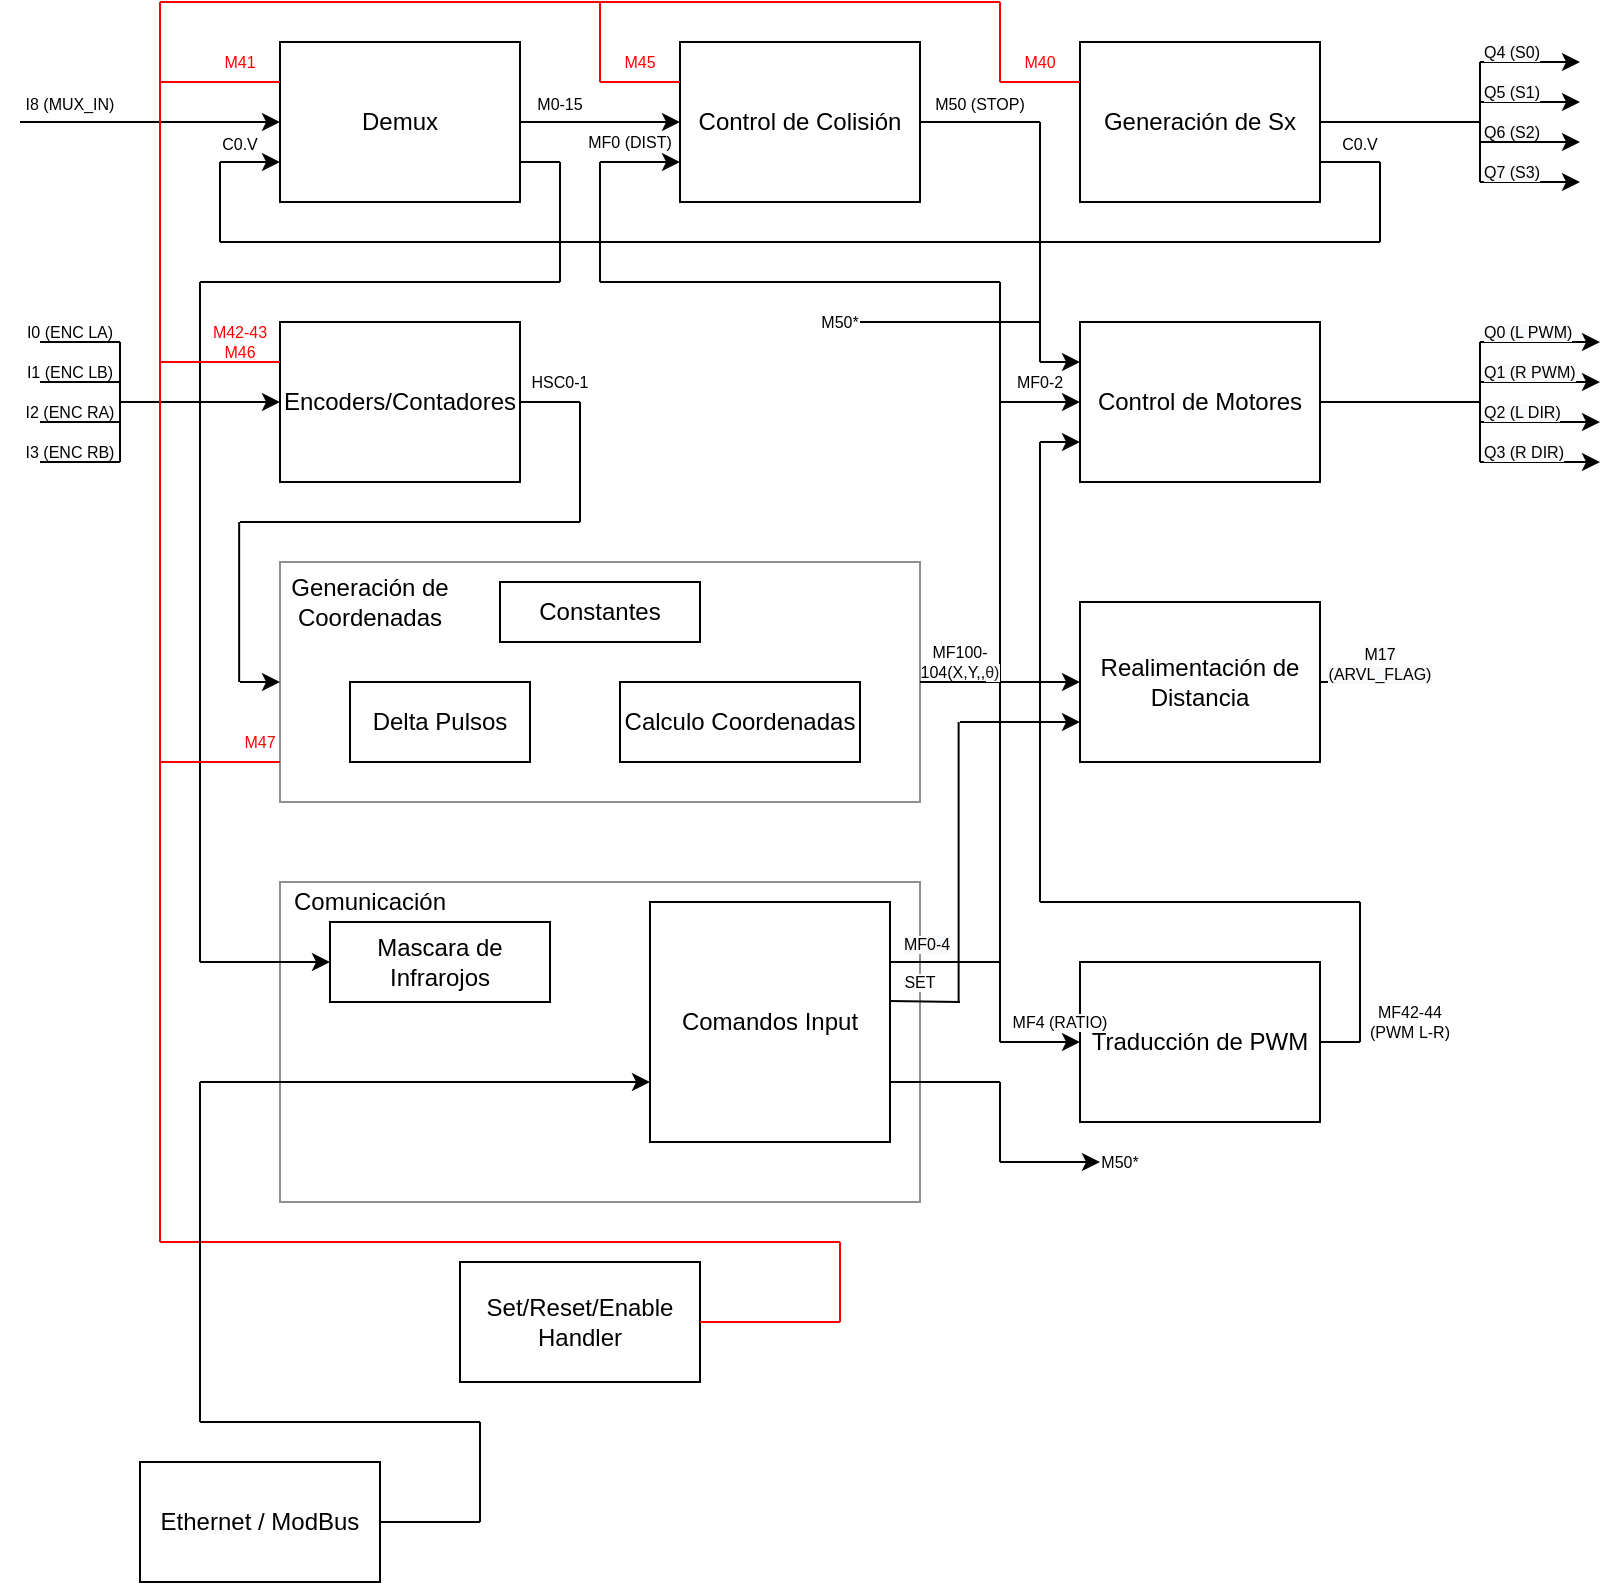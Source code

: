 <mxfile version="13.10.0" type="google"><diagram id="l9cUUVEz95ncVf5S6ZXW" name="Page-1"><mxGraphModel dx="1221" dy="645" grid="1" gridSize="10" guides="1" tooltips="1" connect="1" arrows="1" fold="1" page="1" pageScale="1" pageWidth="827" pageHeight="1169" math="0" shadow="0"><root><mxCell id="0"/><mxCell id="1" parent="0"/><mxCell id="1VWnbapHwte2zsmQdfqX-1" value="Demux" style="rounded=0;whiteSpace=wrap;html=1;" vertex="1" parent="1"><mxGeometry x="160" y="140" width="120" height="80" as="geometry"/></mxCell><mxCell id="1VWnbapHwte2zsmQdfqX-2" value="Control de Colisión" style="rounded=0;whiteSpace=wrap;html=1;" vertex="1" parent="1"><mxGeometry x="360" y="140" width="120" height="80" as="geometry"/></mxCell><mxCell id="1VWnbapHwte2zsmQdfqX-3" value="Generación de Sx" style="rounded=0;whiteSpace=wrap;html=1;" vertex="1" parent="1"><mxGeometry x="560" y="140" width="120" height="80" as="geometry"/></mxCell><mxCell id="1VWnbapHwte2zsmQdfqX-4" value="Encoders/Contadores" style="rounded=0;whiteSpace=wrap;html=1;" vertex="1" parent="1"><mxGeometry x="160" y="280" width="120" height="80" as="geometry"/></mxCell><mxCell id="1VWnbapHwte2zsmQdfqX-5" value="" style="rounded=0;whiteSpace=wrap;html=1;strokeColor=#8F8F8F;" vertex="1" parent="1"><mxGeometry x="160" y="400" width="320" height="120" as="geometry"/></mxCell><mxCell id="1VWnbapHwte2zsmQdfqX-6" value="Realimentación&amp;nbsp;de&lt;br&gt;Distancia" style="rounded=0;whiteSpace=wrap;html=1;" vertex="1" parent="1"><mxGeometry x="560" y="420" width="120" height="80" as="geometry"/></mxCell><mxCell id="1VWnbapHwte2zsmQdfqX-7" value="Control de Motores" style="rounded=0;whiteSpace=wrap;html=1;" vertex="1" parent="1"><mxGeometry x="560" y="280" width="120" height="80" as="geometry"/></mxCell><mxCell id="1VWnbapHwte2zsmQdfqX-8" value="Traducción de PWM" style="rounded=0;whiteSpace=wrap;html=1;" vertex="1" parent="1"><mxGeometry x="560" y="600" width="120" height="80" as="geometry"/></mxCell><mxCell id="1VWnbapHwte2zsmQdfqX-9" value="" style="rounded=0;whiteSpace=wrap;html=1;strokeColor=#8F8F8F;" vertex="1" parent="1"><mxGeometry x="160" y="560" width="320" height="160" as="geometry"/></mxCell><mxCell id="1VWnbapHwte2zsmQdfqX-10" value="" style="endArrow=classic;html=1;entryX=0;entryY=0.5;entryDx=0;entryDy=0;exitX=1;exitY=0.5;exitDx=0;exitDy=0;" edge="1" parent="1" source="1VWnbapHwte2zsmQdfqX-1" target="1VWnbapHwte2zsmQdfqX-2"><mxGeometry width="50" height="50" relative="1" as="geometry"><mxPoint x="380" y="310" as="sourcePoint"/><mxPoint x="430" y="260" as="targetPoint"/></mxGeometry></mxCell><mxCell id="1VWnbapHwte2zsmQdfqX-11" value="&lt;font style=&quot;font-size: 8px&quot;&gt;M0-15&lt;/font&gt;" style="text;html=1;strokeColor=none;fillColor=none;align=center;verticalAlign=middle;whiteSpace=wrap;rounded=0;" vertex="1" parent="1"><mxGeometry x="280" y="160" width="40" height="20" as="geometry"/></mxCell><mxCell id="1VWnbapHwte2zsmQdfqX-14" value="" style="endArrow=none;html=1;" edge="1" parent="1"><mxGeometry width="50" height="50" relative="1" as="geometry"><mxPoint x="710" y="240" as="sourcePoint"/><mxPoint x="130" y="240" as="targetPoint"/></mxGeometry></mxCell><mxCell id="1VWnbapHwte2zsmQdfqX-15" value="" style="endArrow=none;html=1;" edge="1" parent="1"><mxGeometry width="50" height="50" relative="1" as="geometry"><mxPoint x="710" y="200" as="sourcePoint"/><mxPoint x="710" y="240" as="targetPoint"/></mxGeometry></mxCell><mxCell id="1VWnbapHwte2zsmQdfqX-16" value="" style="endArrow=none;html=1;exitX=1;exitY=0.75;exitDx=0;exitDy=0;" edge="1" parent="1" source="1VWnbapHwte2zsmQdfqX-3"><mxGeometry width="50" height="50" relative="1" as="geometry"><mxPoint x="678" y="220" as="sourcePoint"/><mxPoint x="710" y="200" as="targetPoint"/></mxGeometry></mxCell><mxCell id="1VWnbapHwte2zsmQdfqX-17" value="" style="endArrow=none;html=1;" edge="1" parent="1"><mxGeometry width="50" height="50" relative="1" as="geometry"><mxPoint x="130" y="200" as="sourcePoint"/><mxPoint x="130" y="240" as="targetPoint"/></mxGeometry></mxCell><mxCell id="1VWnbapHwte2zsmQdfqX-18" value="" style="endArrow=classic;html=1;entryX=0;entryY=0.75;entryDx=0;entryDy=0;" edge="1" parent="1" target="1VWnbapHwte2zsmQdfqX-1"><mxGeometry width="50" height="50" relative="1" as="geometry"><mxPoint x="130" y="200" as="sourcePoint"/><mxPoint x="400" y="240" as="targetPoint"/></mxGeometry></mxCell><mxCell id="1VWnbapHwte2zsmQdfqX-20" value="&lt;font style=&quot;font-size: 8px&quot;&gt;C0.V&lt;/font&gt;" style="text;html=1;strokeColor=none;fillColor=none;align=center;verticalAlign=middle;whiteSpace=wrap;rounded=0;" vertex="1" parent="1"><mxGeometry x="680" y="180" width="40" height="20" as="geometry"/></mxCell><mxCell id="1VWnbapHwte2zsmQdfqX-21" value="&lt;font style=&quot;font-size: 8px&quot;&gt;C0.V&lt;/font&gt;" style="text;html=1;strokeColor=none;fillColor=none;align=center;verticalAlign=middle;whiteSpace=wrap;rounded=0;" vertex="1" parent="1"><mxGeometry x="120" y="180" width="40" height="20" as="geometry"/></mxCell><mxCell id="1VWnbapHwte2zsmQdfqX-22" value="" style="endArrow=classic;html=1;entryX=1;entryY=0;entryDx=0;entryDy=0;" edge="1" parent="1" target="1VWnbapHwte2zsmQdfqX-21"><mxGeometry width="50" height="50" relative="1" as="geometry"><mxPoint x="30" y="180" as="sourcePoint"/><mxPoint x="290" y="240" as="targetPoint"/></mxGeometry></mxCell><mxCell id="1VWnbapHwte2zsmQdfqX-23" value="&lt;font style=&quot;font-size: 8px&quot;&gt;I8 (MUX_IN)&lt;/font&gt;" style="text;html=1;strokeColor=none;fillColor=none;align=center;verticalAlign=middle;whiteSpace=wrap;rounded=0;" vertex="1" parent="1"><mxGeometry x="20" y="160" width="70" height="20" as="geometry"/></mxCell><mxCell id="1VWnbapHwte2zsmQdfqX-24" value="" style="endArrow=classic;html=1;entryX=0;entryY=0.25;entryDx=0;entryDy=0;" edge="1" parent="1" target="1VWnbapHwte2zsmQdfqX-7"><mxGeometry width="50" height="50" relative="1" as="geometry"><mxPoint x="540" y="300" as="sourcePoint"/><mxPoint x="440" y="240" as="targetPoint"/></mxGeometry></mxCell><mxCell id="1VWnbapHwte2zsmQdfqX-25" value="" style="endArrow=none;html=1;" edge="1" parent="1"><mxGeometry width="50" height="50" relative="1" as="geometry"><mxPoint x="540" y="180" as="sourcePoint"/><mxPoint x="540" y="300" as="targetPoint"/></mxGeometry></mxCell><mxCell id="1VWnbapHwte2zsmQdfqX-26" value="" style="endArrow=none;html=1;exitX=1;exitY=0.5;exitDx=0;exitDy=0;" edge="1" parent="1" source="1VWnbapHwte2zsmQdfqX-2"><mxGeometry width="50" height="50" relative="1" as="geometry"><mxPoint x="390" y="290" as="sourcePoint"/><mxPoint x="540" y="180" as="targetPoint"/></mxGeometry></mxCell><mxCell id="1VWnbapHwte2zsmQdfqX-27" value="&lt;font style=&quot;font-size: 8px&quot;&gt;M50 (STOP)&lt;/font&gt;" style="text;html=1;strokeColor=none;fillColor=none;align=center;verticalAlign=middle;whiteSpace=wrap;rounded=0;" vertex="1" parent="1"><mxGeometry x="475" y="160" width="70" height="20" as="geometry"/></mxCell><mxCell id="1VWnbapHwte2zsmQdfqX-28" value="" style="endArrow=none;html=1;exitX=0;exitY=0;exitDx=0;exitDy=0;" edge="1" parent="1" source="1VWnbapHwte2zsmQdfqX-20"><mxGeometry width="50" height="50" relative="1" as="geometry"><mxPoint x="680" y="210" as="sourcePoint"/><mxPoint x="760" y="180" as="targetPoint"/></mxGeometry></mxCell><mxCell id="1VWnbapHwte2zsmQdfqX-29" value="" style="endArrow=classic;html=1;" edge="1" parent="1"><mxGeometry width="50" height="50" relative="1" as="geometry"><mxPoint x="760" y="210" as="sourcePoint"/><mxPoint x="810" y="210" as="targetPoint"/></mxGeometry></mxCell><mxCell id="1VWnbapHwte2zsmQdfqX-30" value="" style="endArrow=none;html=1;" edge="1" parent="1"><mxGeometry width="50" height="50" relative="1" as="geometry"><mxPoint x="760" y="210" as="sourcePoint"/><mxPoint x="760" y="150" as="targetPoint"/></mxGeometry></mxCell><mxCell id="1VWnbapHwte2zsmQdfqX-31" value="" style="endArrow=classic;html=1;" edge="1" parent="1" source="1VWnbapHwte2zsmQdfqX-36"><mxGeometry width="50" height="50" relative="1" as="geometry"><mxPoint x="760" y="190" as="sourcePoint"/><mxPoint x="810" y="190" as="targetPoint"/></mxGeometry></mxCell><mxCell id="1VWnbapHwte2zsmQdfqX-32" value="" style="endArrow=classic;html=1;" edge="1" parent="1"><mxGeometry width="50" height="50" relative="1" as="geometry"><mxPoint x="760" y="170" as="sourcePoint"/><mxPoint x="810" y="170" as="targetPoint"/></mxGeometry></mxCell><mxCell id="1VWnbapHwte2zsmQdfqX-33" value="" style="endArrow=classic;html=1;" edge="1" parent="1"><mxGeometry width="50" height="50" relative="1" as="geometry"><mxPoint x="760" y="150" as="sourcePoint"/><mxPoint x="810" y="150" as="targetPoint"/></mxGeometry></mxCell><mxCell id="1VWnbapHwte2zsmQdfqX-35" value="&lt;span style=&quot;color: rgb(0 , 0 , 0) ; font-family: &amp;#34;helvetica&amp;#34; ; font-size: 8px ; font-style: normal ; font-weight: 400 ; letter-spacing: normal ; text-align: center ; text-indent: 0px ; text-transform: none ; word-spacing: 0px ; background-color: rgb(248 , 249 , 250) ; display: inline ; float: none&quot;&gt;Q5 (S1)&lt;/span&gt;" style="text;whiteSpace=wrap;html=1;" vertex="1" parent="1"><mxGeometry x="760" y="150" width="50" height="30" as="geometry"/></mxCell><mxCell id="1VWnbapHwte2zsmQdfqX-36" value="&lt;span style=&quot;color: rgb(0 , 0 , 0) ; font-family: &amp;#34;helvetica&amp;#34; ; font-size: 8px ; font-style: normal ; font-weight: 400 ; letter-spacing: normal ; text-align: center ; text-indent: 0px ; text-transform: none ; word-spacing: 0px ; background-color: rgb(248 , 249 , 250) ; display: inline ; float: none&quot;&gt;Q6 (S2)&lt;/span&gt;" style="text;whiteSpace=wrap;html=1;" vertex="1" parent="1"><mxGeometry x="760" y="170" width="50" height="30" as="geometry"/></mxCell><mxCell id="1VWnbapHwte2zsmQdfqX-37" value="" style="endArrow=classic;html=1;" edge="1" parent="1" target="1VWnbapHwte2zsmQdfqX-36"><mxGeometry width="50" height="50" relative="1" as="geometry"><mxPoint x="760" y="190" as="sourcePoint"/><mxPoint x="810" y="190" as="targetPoint"/></mxGeometry></mxCell><mxCell id="1VWnbapHwte2zsmQdfqX-38" value="&lt;span style=&quot;color: rgb(0 , 0 , 0) ; font-family: &amp;#34;helvetica&amp;#34; ; font-size: 8px ; font-style: normal ; font-weight: 400 ; letter-spacing: normal ; text-align: center ; text-indent: 0px ; text-transform: none ; word-spacing: 0px ; background-color: rgb(248 , 249 , 250) ; display: inline ; float: none&quot;&gt;Q7 (S3)&lt;/span&gt;" style="text;whiteSpace=wrap;html=1;" vertex="1" parent="1"><mxGeometry x="760" y="190" width="50" height="30" as="geometry"/></mxCell><mxCell id="1VWnbapHwte2zsmQdfqX-39" value="&lt;span style=&quot;color: rgb(0 , 0 , 0) ; font-family: &amp;#34;helvetica&amp;#34; ; font-size: 8px ; font-style: normal ; font-weight: 400 ; letter-spacing: normal ; text-align: center ; text-indent: 0px ; text-transform: none ; word-spacing: 0px ; background-color: rgb(248 , 249 , 250) ; display: inline ; float: none&quot;&gt;Q4 (S0)&lt;/span&gt;" style="text;whiteSpace=wrap;html=1;" vertex="1" parent="1"><mxGeometry x="760" y="130" width="50" height="30" as="geometry"/></mxCell><mxCell id="1VWnbapHwte2zsmQdfqX-41" value="" style="endArrow=classic;html=1;entryX=1;entryY=0;entryDx=0;entryDy=0;exitX=0;exitY=0;exitDx=0;exitDy=0;" edge="1" parent="1" source="1VWnbapHwte2zsmQdfqX-38" target="1VWnbapHwte2zsmQdfqX-38"><mxGeometry width="50" height="50" relative="1" as="geometry"><mxPoint x="680" y="210" as="sourcePoint"/><mxPoint x="730" y="160" as="targetPoint"/></mxGeometry></mxCell><mxCell id="1VWnbapHwte2zsmQdfqX-42" value="" style="endArrow=classic;html=1;" edge="1" parent="1"><mxGeometry width="50" height="50" relative="1" as="geometry"><mxPoint x="760" y="350" as="sourcePoint"/><mxPoint x="820" y="350" as="targetPoint"/></mxGeometry></mxCell><mxCell id="1VWnbapHwte2zsmQdfqX-43" value="" style="endArrow=none;html=1;" edge="1" parent="1"><mxGeometry width="50" height="50" relative="1" as="geometry"><mxPoint x="760" y="350" as="sourcePoint"/><mxPoint x="760" y="290" as="targetPoint"/></mxGeometry></mxCell><mxCell id="1VWnbapHwte2zsmQdfqX-45" value="" style="endArrow=classic;html=1;" edge="1" parent="1"><mxGeometry width="50" height="50" relative="1" as="geometry"><mxPoint x="760" y="310" as="sourcePoint"/><mxPoint x="820" y="310" as="targetPoint"/></mxGeometry></mxCell><mxCell id="1VWnbapHwte2zsmQdfqX-46" value="" style="endArrow=classic;html=1;" edge="1" parent="1"><mxGeometry width="50" height="50" relative="1" as="geometry"><mxPoint x="760" y="290" as="sourcePoint"/><mxPoint x="820" y="290" as="targetPoint"/></mxGeometry></mxCell><mxCell id="1VWnbapHwte2zsmQdfqX-47" value="&lt;span style=&quot;color: rgb(0 , 0 , 0) ; font-family: &amp;#34;helvetica&amp;#34; ; font-size: 8px ; font-style: normal ; font-weight: 400 ; letter-spacing: normal ; text-align: center ; text-indent: 0px ; text-transform: none ; word-spacing: 0px ; background-color: rgb(248 , 249 , 250) ; display: inline ; float: none&quot;&gt;Q1 (R PWM)&lt;/span&gt;" style="text;whiteSpace=wrap;html=1;" vertex="1" parent="1"><mxGeometry x="760" y="290" width="50" height="30" as="geometry"/></mxCell><mxCell id="1VWnbapHwte2zsmQdfqX-51" value="&lt;span style=&quot;color: rgb(0 , 0 , 0) ; font-family: &amp;#34;helvetica&amp;#34; ; font-size: 8px ; font-style: normal ; font-weight: 400 ; letter-spacing: normal ; text-align: center ; text-indent: 0px ; text-transform: none ; word-spacing: 0px ; background-color: rgb(248 , 249 , 250) ; display: inline ; float: none&quot;&gt;Q0 (L PWM)&lt;/span&gt;" style="text;whiteSpace=wrap;html=1;" vertex="1" parent="1"><mxGeometry x="760" y="270" width="50" height="30" as="geometry"/></mxCell><mxCell id="1VWnbapHwte2zsmQdfqX-53" value="" style="endArrow=none;html=1;exitX=1;exitY=0.5;exitDx=0;exitDy=0;" edge="1" parent="1" source="1VWnbapHwte2zsmQdfqX-7"><mxGeometry width="50" height="50" relative="1" as="geometry"><mxPoint x="680" y="350" as="sourcePoint"/><mxPoint x="760" y="320" as="targetPoint"/></mxGeometry></mxCell><mxCell id="1VWnbapHwte2zsmQdfqX-55" value="" style="endArrow=classic;html=1;" edge="1" parent="1"><mxGeometry width="50" height="50" relative="1" as="geometry"><mxPoint x="760" y="330" as="sourcePoint"/><mxPoint x="820" y="330" as="targetPoint"/></mxGeometry></mxCell><mxCell id="1VWnbapHwte2zsmQdfqX-57" value="&lt;span style=&quot;color: rgb(0 , 0 , 0) ; font-family: &amp;#34;helvetica&amp;#34; ; font-size: 8px ; font-style: normal ; font-weight: 400 ; letter-spacing: normal ; text-align: center ; text-indent: 0px ; text-transform: none ; word-spacing: 0px ; background-color: rgb(248 , 249 , 250) ; display: inline ; float: none&quot;&gt;Q2 (L DIR)&lt;/span&gt;" style="text;whiteSpace=wrap;html=1;" vertex="1" parent="1"><mxGeometry x="760" y="310" width="50" height="30" as="geometry"/></mxCell><mxCell id="1VWnbapHwte2zsmQdfqX-58" value="&lt;span style=&quot;color: rgb(0 , 0 , 0) ; font-family: &amp;#34;helvetica&amp;#34; ; font-size: 8px ; font-style: normal ; font-weight: 400 ; letter-spacing: normal ; text-align: center ; text-indent: 0px ; text-transform: none ; word-spacing: 0px ; background-color: rgb(248 , 249 , 250) ; display: inline ; float: none&quot;&gt;Q3 (R DIR)&lt;/span&gt;" style="text;whiteSpace=wrap;html=1;" vertex="1" parent="1"><mxGeometry x="760" y="330" width="50" height="30" as="geometry"/></mxCell><mxCell id="1VWnbapHwte2zsmQdfqX-59" value="Generación de&lt;br&gt;Coordenadas" style="text;html=1;strokeColor=none;fillColor=none;align=center;verticalAlign=middle;whiteSpace=wrap;rounded=0;" vertex="1" parent="1"><mxGeometry x="160" y="410" width="90" height="20" as="geometry"/></mxCell><mxCell id="1VWnbapHwte2zsmQdfqX-60" value="" style="endArrow=classic;html=1;entryX=0;entryY=0.5;entryDx=0;entryDy=0;" edge="1" parent="1" target="1VWnbapHwte2zsmQdfqX-4"><mxGeometry width="50" height="50" relative="1" as="geometry"><mxPoint x="80" y="320" as="sourcePoint"/><mxPoint x="280" y="350" as="targetPoint"/></mxGeometry></mxCell><mxCell id="1VWnbapHwte2zsmQdfqX-61" value="" style="endArrow=none;html=1;" edge="1" parent="1"><mxGeometry width="50" height="50" relative="1" as="geometry"><mxPoint x="80" y="290" as="sourcePoint"/><mxPoint x="40" y="290" as="targetPoint"/></mxGeometry></mxCell><mxCell id="1VWnbapHwte2zsmQdfqX-62" value="" style="endArrow=none;html=1;" edge="1" parent="1"><mxGeometry width="50" height="50" relative="1" as="geometry"><mxPoint x="80" y="310" as="sourcePoint"/><mxPoint x="40" y="310" as="targetPoint"/></mxGeometry></mxCell><mxCell id="1VWnbapHwte2zsmQdfqX-63" value="" style="endArrow=none;html=1;" edge="1" parent="1"><mxGeometry width="50" height="50" relative="1" as="geometry"><mxPoint x="40" y="330" as="sourcePoint"/><mxPoint x="80" y="330" as="targetPoint"/></mxGeometry></mxCell><mxCell id="1VWnbapHwte2zsmQdfqX-64" value="" style="endArrow=none;html=1;" edge="1" parent="1"><mxGeometry width="50" height="50" relative="1" as="geometry"><mxPoint x="40" y="350" as="sourcePoint"/><mxPoint x="80" y="350" as="targetPoint"/></mxGeometry></mxCell><mxCell id="1VWnbapHwte2zsmQdfqX-65" value="" style="endArrow=none;html=1;" edge="1" parent="1"><mxGeometry width="50" height="50" relative="1" as="geometry"><mxPoint x="80" y="350" as="sourcePoint"/><mxPoint x="80" y="290" as="targetPoint"/></mxGeometry></mxCell><mxCell id="1VWnbapHwte2zsmQdfqX-66" value="I0 (ENC LA)" style="text;html=1;strokeColor=none;fillColor=none;align=center;verticalAlign=middle;whiteSpace=wrap;rounded=0;fontSize=8;" vertex="1" parent="1"><mxGeometry x="20" y="275" width="70" height="20" as="geometry"/></mxCell><mxCell id="1VWnbapHwte2zsmQdfqX-67" value="I1 (ENC LB)" style="text;html=1;strokeColor=none;fillColor=none;align=center;verticalAlign=middle;whiteSpace=wrap;rounded=0;fontSize=8;" vertex="1" parent="1"><mxGeometry x="20" y="295" width="70" height="20" as="geometry"/></mxCell><mxCell id="1VWnbapHwte2zsmQdfqX-68" value="I2 (ENC RA)" style="text;html=1;strokeColor=none;fillColor=none;align=center;verticalAlign=middle;whiteSpace=wrap;rounded=0;fontSize=8;" vertex="1" parent="1"><mxGeometry x="20" y="315" width="70" height="20" as="geometry"/></mxCell><mxCell id="1VWnbapHwte2zsmQdfqX-69" value="I3 (ENC RB)" style="text;html=1;strokeColor=none;fillColor=none;align=center;verticalAlign=middle;whiteSpace=wrap;rounded=0;fontSize=8;" vertex="1" parent="1"><mxGeometry x="20" y="335" width="70" height="20" as="geometry"/></mxCell><mxCell id="1VWnbapHwte2zsmQdfqX-70" value="&lt;font style=&quot;font-size: 12px&quot;&gt;Comunicación&lt;/font&gt;" style="text;html=1;strokeColor=none;fillColor=none;align=center;verticalAlign=middle;whiteSpace=wrap;rounded=0;fontSize=8;" vertex="1" parent="1"><mxGeometry x="185" y="560" width="40" height="20" as="geometry"/></mxCell><mxCell id="1VWnbapHwte2zsmQdfqX-71" value="" style="endArrow=classic;html=1;fontSize=8;entryX=0;entryY=0.5;entryDx=0;entryDy=0;" edge="1" parent="1" target="1VWnbapHwte2zsmQdfqX-5"><mxGeometry width="50" height="50" relative="1" as="geometry"><mxPoint x="140" y="460" as="sourcePoint"/><mxPoint x="400" y="410" as="targetPoint"/></mxGeometry></mxCell><mxCell id="1VWnbapHwte2zsmQdfqX-72" value="" style="endArrow=none;html=1;fontSize=8;" edge="1" parent="1"><mxGeometry width="50" height="50" relative="1" as="geometry"><mxPoint x="139.58" y="460" as="sourcePoint"/><mxPoint x="139.58" y="380" as="targetPoint"/></mxGeometry></mxCell><mxCell id="1VWnbapHwte2zsmQdfqX-73" value="" style="endArrow=none;html=1;fontSize=8;" edge="1" parent="1"><mxGeometry width="50" height="50" relative="1" as="geometry"><mxPoint x="310" y="380" as="sourcePoint"/><mxPoint x="140" y="380" as="targetPoint"/></mxGeometry></mxCell><mxCell id="1VWnbapHwte2zsmQdfqX-74" value="" style="endArrow=none;html=1;fontSize=8;" edge="1" parent="1"><mxGeometry width="50" height="50" relative="1" as="geometry"><mxPoint x="310" y="380" as="sourcePoint"/><mxPoint x="310" y="320" as="targetPoint"/></mxGeometry></mxCell><mxCell id="1VWnbapHwte2zsmQdfqX-75" value="" style="endArrow=none;html=1;fontSize=8;entryX=1;entryY=0.5;entryDx=0;entryDy=0;" edge="1" parent="1" target="1VWnbapHwte2zsmQdfqX-4"><mxGeometry width="50" height="50" relative="1" as="geometry"><mxPoint x="310" y="320" as="sourcePoint"/><mxPoint x="400" y="410" as="targetPoint"/></mxGeometry></mxCell><mxCell id="1VWnbapHwte2zsmQdfqX-76" value="HSC0-1" style="text;html=1;strokeColor=none;fillColor=none;align=center;verticalAlign=middle;whiteSpace=wrap;rounded=0;fontSize=8;" vertex="1" parent="1"><mxGeometry x="280" y="300" width="40" height="20" as="geometry"/></mxCell><mxCell id="1VWnbapHwte2zsmQdfqX-79" value="" style="endArrow=classic;html=1;fontSize=8;entryX=0;entryY=0.5;entryDx=0;entryDy=0;exitX=1;exitY=0.5;exitDx=0;exitDy=0;" edge="1" parent="1" source="1VWnbapHwte2zsmQdfqX-5" target="1VWnbapHwte2zsmQdfqX-6"><mxGeometry width="50" height="50" relative="1" as="geometry"><mxPoint x="450" y="470" as="sourcePoint"/><mxPoint x="500" y="420" as="targetPoint"/></mxGeometry></mxCell><mxCell id="1VWnbapHwte2zsmQdfqX-81" value="" style="endArrow=none;html=1;fontSize=8;exitX=1;exitY=0.25;exitDx=0;exitDy=0;" edge="1" parent="1" source="1VWnbapHwte2zsmQdfqX-113"><mxGeometry width="50" height="50" relative="1" as="geometry"><mxPoint x="500" y="600" as="sourcePoint"/><mxPoint x="520" y="600" as="targetPoint"/></mxGeometry></mxCell><mxCell id="1VWnbapHwte2zsmQdfqX-82" value="" style="endArrow=none;html=1;fontSize=8;" edge="1" parent="1"><mxGeometry width="50" height="50" relative="1" as="geometry"><mxPoint x="520" y="600" as="sourcePoint"/><mxPoint x="520" y="320" as="targetPoint"/></mxGeometry></mxCell><mxCell id="1VWnbapHwte2zsmQdfqX-83" value="" style="endArrow=classic;html=1;fontSize=8;entryX=0;entryY=0.5;entryDx=0;entryDy=0;" edge="1" parent="1" target="1VWnbapHwte2zsmQdfqX-7"><mxGeometry width="50" height="50" relative="1" as="geometry"><mxPoint x="520" y="320" as="sourcePoint"/><mxPoint x="500" y="500" as="targetPoint"/></mxGeometry></mxCell><mxCell id="1VWnbapHwte2zsmQdfqX-84" value="" style="endArrow=none;html=1;fontSize=8;" edge="1" parent="1"><mxGeometry width="50" height="50" relative="1" as="geometry"><mxPoint x="520" y="260" as="sourcePoint"/><mxPoint x="520" y="320" as="targetPoint"/></mxGeometry></mxCell><mxCell id="1VWnbapHwte2zsmQdfqX-85" value="" style="endArrow=none;html=1;fontSize=8;" edge="1" parent="1"><mxGeometry width="50" height="50" relative="1" as="geometry"><mxPoint x="320" y="260" as="sourcePoint"/><mxPoint x="520" y="260" as="targetPoint"/></mxGeometry></mxCell><mxCell id="1VWnbapHwte2zsmQdfqX-86" value="" style="endArrow=none;html=1;fontSize=8;" edge="1" parent="1"><mxGeometry width="50" height="50" relative="1" as="geometry"><mxPoint x="320" y="260" as="sourcePoint"/><mxPoint x="320" y="200" as="targetPoint"/></mxGeometry></mxCell><mxCell id="1VWnbapHwte2zsmQdfqX-87" value="" style="endArrow=classic;html=1;fontSize=8;entryX=0;entryY=0.75;entryDx=0;entryDy=0;" edge="1" parent="1" target="1VWnbapHwte2zsmQdfqX-2"><mxGeometry width="50" height="50" relative="1" as="geometry"><mxPoint x="320" y="200" as="sourcePoint"/><mxPoint x="500" y="250" as="targetPoint"/></mxGeometry></mxCell><mxCell id="1VWnbapHwte2zsmQdfqX-88" value="MF0 (DIST)" style="text;html=1;strokeColor=none;fillColor=none;align=center;verticalAlign=middle;whiteSpace=wrap;rounded=0;fontSize=8;" vertex="1" parent="1"><mxGeometry x="310" y="180" width="50" height="20" as="geometry"/></mxCell><mxCell id="1VWnbapHwte2zsmQdfqX-90" value="MF0-2" style="text;html=1;strokeColor=none;fillColor=none;align=center;verticalAlign=middle;whiteSpace=wrap;rounded=0;fontSize=8;" vertex="1" parent="1"><mxGeometry x="520" y="300" width="40" height="20" as="geometry"/></mxCell><mxCell id="1VWnbapHwte2zsmQdfqX-92" value="" style="endArrow=classic;html=1;fontSize=8;entryX=0;entryY=0.5;entryDx=0;entryDy=0;" edge="1" parent="1" target="1VWnbapHwte2zsmQdfqX-8"><mxGeometry width="50" height="50" relative="1" as="geometry"><mxPoint x="520" y="640" as="sourcePoint"/><mxPoint x="500" y="580" as="targetPoint"/></mxGeometry></mxCell><mxCell id="1VWnbapHwte2zsmQdfqX-93" value="" style="endArrow=none;html=1;fontSize=8;entryX=1;entryY=1;entryDx=0;entryDy=0;" edge="1" parent="1"><mxGeometry width="50" height="50" relative="1" as="geometry"><mxPoint x="520" y="640" as="sourcePoint"/><mxPoint x="520" y="600" as="targetPoint"/></mxGeometry></mxCell><mxCell id="1VWnbapHwte2zsmQdfqX-94" value="MF4 (RATIO)" style="text;html=1;strokeColor=none;fillColor=none;align=center;verticalAlign=middle;whiteSpace=wrap;rounded=0;fontSize=8;labelBackgroundColor=#ffffff;" vertex="1" parent="1"><mxGeometry x="520" y="620" width="60" height="20" as="geometry"/></mxCell><mxCell id="1VWnbapHwte2zsmQdfqX-95" value="" style="endArrow=none;html=1;fontSize=8;entryX=1;entryY=0.5;entryDx=0;entryDy=0;" edge="1" parent="1" target="1VWnbapHwte2zsmQdfqX-8"><mxGeometry width="50" height="50" relative="1" as="geometry"><mxPoint x="700" y="640" as="sourcePoint"/><mxPoint x="500" y="490" as="targetPoint"/></mxGeometry></mxCell><mxCell id="1VWnbapHwte2zsmQdfqX-96" value="" style="endArrow=none;html=1;fontSize=8;" edge="1" parent="1"><mxGeometry width="50" height="50" relative="1" as="geometry"><mxPoint x="700" y="640" as="sourcePoint"/><mxPoint x="700" y="570" as="targetPoint"/></mxGeometry></mxCell><mxCell id="1VWnbapHwte2zsmQdfqX-97" value="" style="endArrow=none;html=1;fontSize=8;" edge="1" parent="1"><mxGeometry width="50" height="50" relative="1" as="geometry"><mxPoint x="540" y="570" as="sourcePoint"/><mxPoint x="700" y="570" as="targetPoint"/></mxGeometry></mxCell><mxCell id="1VWnbapHwte2zsmQdfqX-98" value="" style="endArrow=none;html=1;fontSize=8;" edge="1" parent="1"><mxGeometry width="50" height="50" relative="1" as="geometry"><mxPoint x="540" y="340" as="sourcePoint"/><mxPoint x="540" y="570" as="targetPoint"/></mxGeometry></mxCell><mxCell id="1VWnbapHwte2zsmQdfqX-99" value="" style="endArrow=classic;html=1;fontSize=8;entryX=0;entryY=0.75;entryDx=0;entryDy=0;" edge="1" parent="1" target="1VWnbapHwte2zsmQdfqX-7"><mxGeometry width="50" height="50" relative="1" as="geometry"><mxPoint x="540" y="340" as="sourcePoint"/><mxPoint x="558" y="400" as="targetPoint"/></mxGeometry></mxCell><mxCell id="1VWnbapHwte2zsmQdfqX-100" value="MF42-44 (PWM L-R)" style="text;html=1;strokeColor=none;fillColor=none;align=center;verticalAlign=middle;whiteSpace=wrap;rounded=0;fontSize=8;" vertex="1" parent="1"><mxGeometry x="700" y="620" width="50" height="20" as="geometry"/></mxCell><mxCell id="1VWnbapHwte2zsmQdfqX-101" value="MF100-104(X,Y,,&lt;span style=&quot;color: rgb(32 , 33 , 36) ; font-family: &amp;#34;arial&amp;#34; , sans-serif ; text-align: left ; background-color: rgb(255 , 255 , 255)&quot;&gt;&lt;font style=&quot;font-size: 8px&quot;&gt;θ)&lt;/font&gt;&lt;/span&gt;" style="text;html=1;strokeColor=none;fillColor=none;align=center;verticalAlign=middle;whiteSpace=wrap;rounded=0;fontSize=8;" vertex="1" parent="1"><mxGeometry x="475" y="440" width="50" height="20" as="geometry"/></mxCell><mxCell id="1VWnbapHwte2zsmQdfqX-102" value="" style="endArrow=none;html=1;fontSize=8;entryX=1;entryY=0.75;entryDx=0;entryDy=0;" edge="1" parent="1" target="1VWnbapHwte2zsmQdfqX-1"><mxGeometry width="50" height="50" relative="1" as="geometry"><mxPoint x="300" y="200" as="sourcePoint"/><mxPoint x="360" y="390" as="targetPoint"/></mxGeometry></mxCell><mxCell id="1VWnbapHwte2zsmQdfqX-103" value="" style="endArrow=none;html=1;fontSize=8;" edge="1" parent="1"><mxGeometry width="50" height="50" relative="1" as="geometry"><mxPoint x="300" y="260" as="sourcePoint"/><mxPoint x="300" y="200" as="targetPoint"/></mxGeometry></mxCell><mxCell id="1VWnbapHwte2zsmQdfqX-104" value="" style="endArrow=none;html=1;fontSize=8;" edge="1" parent="1"><mxGeometry width="50" height="50" relative="1" as="geometry"><mxPoint x="120" y="260" as="sourcePoint"/><mxPoint x="300" y="260" as="targetPoint"/></mxGeometry></mxCell><mxCell id="1VWnbapHwte2zsmQdfqX-105" value="" style="endArrow=none;html=1;fontSize=8;" edge="1" parent="1"><mxGeometry width="50" height="50" relative="1" as="geometry"><mxPoint x="120" y="600" as="sourcePoint"/><mxPoint x="120" y="260" as="targetPoint"/></mxGeometry></mxCell><mxCell id="1VWnbapHwte2zsmQdfqX-108" value="&lt;font style=&quot;font-size: 12px&quot;&gt;Mascara de Infrarojos&lt;/font&gt;" style="rounded=0;whiteSpace=wrap;html=1;fontSize=8;" vertex="1" parent="1"><mxGeometry x="185" y="580" width="110" height="40" as="geometry"/></mxCell><mxCell id="1VWnbapHwte2zsmQdfqX-109" value="" style="endArrow=classic;html=1;fontSize=8;entryX=0;entryY=0.5;entryDx=0;entryDy=0;" edge="1" parent="1" target="1VWnbapHwte2zsmQdfqX-108"><mxGeometry width="50" height="50" relative="1" as="geometry"><mxPoint x="120" y="600" as="sourcePoint"/><mxPoint x="250" y="570" as="targetPoint"/></mxGeometry></mxCell><mxCell id="1VWnbapHwte2zsmQdfqX-110" value="&lt;font style=&quot;font-size: 12px&quot;&gt;Constantes&lt;/font&gt;" style="rounded=0;whiteSpace=wrap;html=1;fontSize=8;" vertex="1" parent="1"><mxGeometry x="270" y="410" width="100" height="30" as="geometry"/></mxCell><mxCell id="1VWnbapHwte2zsmQdfqX-111" value="Delta Pulsos" style="rounded=0;whiteSpace=wrap;html=1;fontSize=12;" vertex="1" parent="1"><mxGeometry x="195" y="460" width="90" height="40" as="geometry"/></mxCell><mxCell id="1VWnbapHwte2zsmQdfqX-112" value="Calculo Coordenadas" style="rounded=0;whiteSpace=wrap;html=1;fontSize=12;" vertex="1" parent="1"><mxGeometry x="330" y="460" width="120" height="40" as="geometry"/></mxCell><mxCell id="1VWnbapHwte2zsmQdfqX-113" value="Comandos Input" style="rounded=0;whiteSpace=wrap;html=1;fontSize=12;" vertex="1" parent="1"><mxGeometry x="345" y="570" width="120" height="120" as="geometry"/></mxCell><mxCell id="1VWnbapHwte2zsmQdfqX-116" value="" style="endArrow=none;html=1;fontSize=12;exitX=1;exitY=0.5;exitDx=0;exitDy=0;" edge="1" parent="1" source="1VWnbapHwte2zsmQdfqX-6"><mxGeometry width="50" height="50" relative="1" as="geometry"><mxPoint x="580" y="450" as="sourcePoint"/><mxPoint x="700" y="460" as="targetPoint"/></mxGeometry></mxCell><mxCell id="1VWnbapHwte2zsmQdfqX-118" value="&lt;span style=&quot;color: rgb(0, 0, 0); font-family: helvetica; font-size: 8px; font-style: normal; font-weight: 400; letter-spacing: normal; text-indent: 0px; text-transform: none; word-spacing: 0px; background-color: rgb(248, 249, 250); display: inline; float: none;&quot;&gt;M17 (ARVL_FLAG)&lt;/span&gt;" style="text;whiteSpace=wrap;html=1;fontSize=8;align=center;" vertex="1" parent="1"><mxGeometry x="680" y="435" width="60" height="30" as="geometry"/></mxCell><mxCell id="1VWnbapHwte2zsmQdfqX-119" value="&lt;font style=&quot;font-size: 12px&quot;&gt;Set/Reset/Enable&lt;br&gt;Handler&lt;br&gt;&lt;/font&gt;" style="rounded=0;whiteSpace=wrap;html=1;fontSize=8;align=center;" vertex="1" parent="1"><mxGeometry x="250" y="750" width="120" height="60" as="geometry"/></mxCell><mxCell id="1VWnbapHwte2zsmQdfqX-120" value="" style="endArrow=none;html=1;fontSize=8;exitX=1;exitY=0.5;exitDx=0;exitDy=0;fontColor=#FF0000;strokeColor=#FF0000;" edge="1" parent="1" source="1VWnbapHwte2zsmQdfqX-119"><mxGeometry width="50" height="50" relative="1" as="geometry"><mxPoint x="380" y="790" as="sourcePoint"/><mxPoint x="440" y="780" as="targetPoint"/></mxGeometry></mxCell><mxCell id="1VWnbapHwte2zsmQdfqX-121" value="" style="endArrow=none;html=1;fontSize=8;entryX=0;entryY=0.25;entryDx=0;entryDy=0;fontColor=#FF0000;strokeColor=#FF0000;" edge="1" parent="1" target="1VWnbapHwte2zsmQdfqX-4"><mxGeometry width="50" height="50" relative="1" as="geometry"><mxPoint x="100" y="300" as="sourcePoint"/><mxPoint x="370" y="490" as="targetPoint"/></mxGeometry></mxCell><mxCell id="1VWnbapHwte2zsmQdfqX-122" value="" style="endArrow=none;html=1;fontSize=8;fontColor=#FF0000;strokeColor=#FF0000;" edge="1" parent="1"><mxGeometry width="50" height="50" relative="1" as="geometry"><mxPoint x="100" y="740" as="sourcePoint"/><mxPoint x="100" y="300" as="targetPoint"/></mxGeometry></mxCell><mxCell id="1VWnbapHwte2zsmQdfqX-123" value="" style="endArrow=none;html=1;fontSize=8;fontColor=#FF0000;strokeColor=#FF0000;" edge="1" parent="1"><mxGeometry width="50" height="50" relative="1" as="geometry"><mxPoint x="440" y="740" as="sourcePoint"/><mxPoint x="100" y="740" as="targetPoint"/></mxGeometry></mxCell><mxCell id="1VWnbapHwte2zsmQdfqX-124" value="" style="endArrow=none;html=1;fontSize=8;strokeColor=#FF0000;" edge="1" parent="1"><mxGeometry width="50" height="50" relative="1" as="geometry"><mxPoint x="100" y="160" as="sourcePoint"/><mxPoint x="100" y="300" as="targetPoint"/></mxGeometry></mxCell><mxCell id="1VWnbapHwte2zsmQdfqX-125" value="" style="endArrow=none;html=1;fontSize=8;entryX=0;entryY=0.25;entryDx=0;entryDy=0;strokeColor=#FF0000;" edge="1" parent="1" target="1VWnbapHwte2zsmQdfqX-1"><mxGeometry width="50" height="50" relative="1" as="geometry"><mxPoint x="100" y="160" as="sourcePoint"/><mxPoint x="370" y="290" as="targetPoint"/></mxGeometry></mxCell><mxCell id="1VWnbapHwte2zsmQdfqX-126" value="" style="endArrow=none;html=1;fontSize=8;entryX=0;entryY=0.25;entryDx=0;entryDy=0;strokeColor=#FF0000;" edge="1" parent="1" target="1VWnbapHwte2zsmQdfqX-2"><mxGeometry width="50" height="50" relative="1" as="geometry"><mxPoint x="320" y="160" as="sourcePoint"/><mxPoint x="370" y="290" as="targetPoint"/></mxGeometry></mxCell><mxCell id="1VWnbapHwte2zsmQdfqX-128" value="" style="endArrow=none;html=1;fontSize=8;strokeColor=#FF0000;" edge="1" parent="1"><mxGeometry width="50" height="50" relative="1" as="geometry"><mxPoint x="100" y="120" as="sourcePoint"/><mxPoint x="100" y="160" as="targetPoint"/></mxGeometry></mxCell><mxCell id="1VWnbapHwte2zsmQdfqX-129" value="" style="endArrow=none;html=1;fontSize=8;fontColor=#FF0000;strokeColor=#FF0000;" edge="1" parent="1"><mxGeometry width="50" height="50" relative="1" as="geometry"><mxPoint x="320" y="120" as="sourcePoint"/><mxPoint x="100" y="120" as="targetPoint"/></mxGeometry></mxCell><mxCell id="1VWnbapHwte2zsmQdfqX-130" value="" style="endArrow=none;html=1;fontSize=8;fontColor=#FF0000;strokeColor=#FF0000;" edge="1" parent="1"><mxGeometry width="50" height="50" relative="1" as="geometry"><mxPoint x="320" y="160" as="sourcePoint"/><mxPoint x="320" y="120" as="targetPoint"/></mxGeometry></mxCell><mxCell id="1VWnbapHwte2zsmQdfqX-131" value="M45" style="text;html=1;fillColor=none;align=center;verticalAlign=middle;whiteSpace=wrap;rounded=0;fontSize=8;fontColor=#FF0000;" vertex="1" parent="1"><mxGeometry x="320" y="140" width="40" height="20" as="geometry"/></mxCell><mxCell id="1VWnbapHwte2zsmQdfqX-132" value="M41" style="text;html=1;fillColor=none;align=center;verticalAlign=middle;whiteSpace=wrap;rounded=0;fontSize=8;fontColor=#FF0000;" vertex="1" parent="1"><mxGeometry x="120" y="140" width="40" height="20" as="geometry"/></mxCell><mxCell id="1VWnbapHwte2zsmQdfqX-133" value="M42-43&lt;br&gt;M46" style="text;html=1;fillColor=none;align=center;verticalAlign=middle;whiteSpace=wrap;rounded=0;fontSize=8;fontColor=#FF0000;" vertex="1" parent="1"><mxGeometry x="120" y="280" width="40" height="20" as="geometry"/></mxCell><mxCell id="1VWnbapHwte2zsmQdfqX-134" value="" style="endArrow=none;html=1;fontSize=8;entryX=0;entryY=0.25;entryDx=0;entryDy=0;strokeColor=#FF0000;" edge="1" parent="1" target="1VWnbapHwte2zsmQdfqX-3"><mxGeometry width="50" height="50" relative="1" as="geometry"><mxPoint x="520" y="160" as="sourcePoint"/><mxPoint x="370" y="290" as="targetPoint"/></mxGeometry></mxCell><mxCell id="1VWnbapHwte2zsmQdfqX-135" value="" style="endArrow=none;html=1;fontSize=8;fontColor=#FF0000;strokeColor=#FF0000;" edge="1" parent="1"><mxGeometry width="50" height="50" relative="1" as="geometry"><mxPoint x="520" y="120" as="sourcePoint"/><mxPoint x="520" y="160" as="targetPoint"/></mxGeometry></mxCell><mxCell id="1VWnbapHwte2zsmQdfqX-136" value="" style="endArrow=none;html=1;fontSize=8;fontColor=#FF0000;strokeColor=#FF0000;" edge="1" parent="1"><mxGeometry width="50" height="50" relative="1" as="geometry"><mxPoint x="320" y="120" as="sourcePoint"/><mxPoint x="520" y="120" as="targetPoint"/></mxGeometry></mxCell><mxCell id="1VWnbapHwte2zsmQdfqX-137" value="M40" style="text;html=1;fillColor=none;align=center;verticalAlign=middle;whiteSpace=wrap;rounded=0;fontSize=8;fontColor=#FF0000;" vertex="1" parent="1"><mxGeometry x="520" y="140" width="40" height="20" as="geometry"/></mxCell><mxCell id="1VWnbapHwte2zsmQdfqX-138" value="" style="endArrow=none;html=1;fontSize=8;fontColor=#FF0000;strokeColor=#FF0000;" edge="1" parent="1"><mxGeometry width="50" height="50" relative="1" as="geometry"><mxPoint x="100" y="500" as="sourcePoint"/><mxPoint x="160" y="500" as="targetPoint"/></mxGeometry></mxCell><mxCell id="1VWnbapHwte2zsmQdfqX-139" value="" style="endArrow=none;html=1;fontSize=8;fontColor=#FF0000;strokeColor=#FF0000;" edge="1" parent="1"><mxGeometry width="50" height="50" relative="1" as="geometry"><mxPoint x="440" y="780" as="sourcePoint"/><mxPoint x="440" y="740" as="targetPoint"/></mxGeometry></mxCell><mxCell id="1VWnbapHwte2zsmQdfqX-140" value="M47" style="text;html=1;fillColor=none;align=center;verticalAlign=middle;whiteSpace=wrap;rounded=0;fontSize=8;fontColor=#FF0000;" vertex="1" parent="1"><mxGeometry x="130" y="480" width="40" height="20" as="geometry"/></mxCell><mxCell id="1VWnbapHwte2zsmQdfqX-141" value="" style="endArrow=classic;html=1;fontSize=8;fontColor=#FF0000;entryX=0;entryY=0.75;entryDx=0;entryDy=0;" edge="1" parent="1" target="1VWnbapHwte2zsmQdfqX-6"><mxGeometry width="50" height="50" relative="1" as="geometry"><mxPoint x="500" y="480" as="sourcePoint"/><mxPoint x="510" y="500" as="targetPoint"/></mxGeometry></mxCell><mxCell id="1VWnbapHwte2zsmQdfqX-142" value="" style="endArrow=none;html=1;strokeColor=#000000;fontSize=8;fontColor=#FF0000;" edge="1" parent="1"><mxGeometry width="50" height="50" relative="1" as="geometry"><mxPoint x="499.31" y="620" as="sourcePoint"/><mxPoint x="499.31" y="480" as="targetPoint"/></mxGeometry></mxCell><mxCell id="1VWnbapHwte2zsmQdfqX-143" value="" style="endArrow=none;html=1;strokeColor=#000000;fontSize=8;fontColor=#FF0000;exitX=0.999;exitY=0.412;exitDx=0;exitDy=0;exitPerimeter=0;" edge="1" parent="1" source="1VWnbapHwte2zsmQdfqX-113"><mxGeometry width="50" height="50" relative="1" as="geometry"><mxPoint x="460" y="550" as="sourcePoint"/><mxPoint x="500" y="620" as="targetPoint"/></mxGeometry></mxCell><mxCell id="1VWnbapHwte2zsmQdfqX-144" value="SET" style="text;html=1;strokeColor=none;fillColor=none;align=center;verticalAlign=middle;whiteSpace=wrap;rounded=0;fontSize=8;labelBackgroundColor=#ffffff;" vertex="1" parent="1"><mxGeometry x="460" y="600" width="40" height="20" as="geometry"/></mxCell><mxCell id="1VWnbapHwte2zsmQdfqX-146" value="&lt;span style=&quot;color: rgb(0, 0, 0); font-family: helvetica; font-size: 8px; font-style: normal; font-weight: 400; letter-spacing: normal; text-align: center; text-indent: 0px; text-transform: none; word-spacing: 0px; background-color: rgb(248, 249, 250); display: inline; float: none;&quot;&gt;MF0-4&lt;/span&gt;" style="text;whiteSpace=wrap;html=1;fontSize=8;fontColor=#000000;" vertex="1" parent="1"><mxGeometry x="470" y="580" width="50" height="30" as="geometry"/></mxCell><mxCell id="1VWnbapHwte2zsmQdfqX-148" value="" style="endArrow=none;html=1;strokeColor=#000000;fontSize=8;fontColor=#000000;" edge="1" parent="1"><mxGeometry width="50" height="50" relative="1" as="geometry"><mxPoint x="520" y="700" as="sourcePoint"/><mxPoint x="520" y="660" as="targetPoint"/></mxGeometry></mxCell><mxCell id="1VWnbapHwte2zsmQdfqX-149" value="M50*" style="text;html=1;strokeColor=none;fillColor=none;align=center;verticalAlign=middle;whiteSpace=wrap;rounded=0;fontSize=8;fontColor=#000000;" vertex="1" parent="1"><mxGeometry x="560" y="690" width="40" height="20" as="geometry"/></mxCell><mxCell id="1VWnbapHwte2zsmQdfqX-150" value="" style="endArrow=classic;html=1;strokeColor=#000000;fontSize=8;fontColor=#000000;" edge="1" parent="1"><mxGeometry width="50" height="50" relative="1" as="geometry"><mxPoint x="520" y="700" as="sourcePoint"/><mxPoint x="570" y="700" as="targetPoint"/></mxGeometry></mxCell><mxCell id="1VWnbapHwte2zsmQdfqX-151" value="" style="endArrow=none;html=1;strokeColor=#000000;fontSize=8;fontColor=#000000;" edge="1" parent="1"><mxGeometry width="50" height="50" relative="1" as="geometry"><mxPoint x="450" y="280" as="sourcePoint"/><mxPoint x="540" y="280" as="targetPoint"/></mxGeometry></mxCell><mxCell id="1VWnbapHwte2zsmQdfqX-153" value="M50*" style="text;html=1;strokeColor=none;fillColor=none;align=center;verticalAlign=middle;whiteSpace=wrap;rounded=0;fontSize=8;fontColor=#000000;" vertex="1" parent="1"><mxGeometry x="420" y="270" width="40" height="20" as="geometry"/></mxCell><mxCell id="1VWnbapHwte2zsmQdfqX-155" value="" style="endArrow=none;html=1;strokeColor=#000000;fontSize=8;fontColor=#000000;exitX=1;exitY=0.75;exitDx=0;exitDy=0;" edge="1" parent="1" source="1VWnbapHwte2zsmQdfqX-113"><mxGeometry width="50" height="50" relative="1" as="geometry"><mxPoint x="460" y="680" as="sourcePoint"/><mxPoint x="520" y="660" as="targetPoint"/></mxGeometry></mxCell><mxCell id="1VWnbapHwte2zsmQdfqX-156" value="&lt;font style=&quot;font-size: 12px&quot;&gt;Ethernet / ModBus&lt;/font&gt;" style="rounded=0;whiteSpace=wrap;html=1;labelBackgroundColor=#ffffff;fontSize=8;fontColor=#000000;align=center;" vertex="1" parent="1"><mxGeometry x="90" y="850" width="120" height="60" as="geometry"/></mxCell><mxCell id="1VWnbapHwte2zsmQdfqX-157" value="" style="endArrow=none;html=1;strokeColor=#000000;fontSize=8;fontColor=#000000;exitX=1;exitY=0.5;exitDx=0;exitDy=0;" edge="1" parent="1" source="1VWnbapHwte2zsmQdfqX-156"><mxGeometry width="50" height="50" relative="1" as="geometry"><mxPoint x="390" y="870" as="sourcePoint"/><mxPoint x="260" y="880" as="targetPoint"/></mxGeometry></mxCell><mxCell id="1VWnbapHwte2zsmQdfqX-158" value="" style="endArrow=classic;html=1;strokeColor=#000000;fontSize=8;fontColor=#000000;entryX=0;entryY=0.75;entryDx=0;entryDy=0;" edge="1" parent="1" target="1VWnbapHwte2zsmQdfqX-113"><mxGeometry width="50" height="50" relative="1" as="geometry"><mxPoint x="120" y="660" as="sourcePoint"/><mxPoint x="360" y="730" as="targetPoint"/></mxGeometry></mxCell><mxCell id="1VWnbapHwte2zsmQdfqX-159" value="" style="endArrow=none;html=1;strokeColor=#000000;fontSize=8;fontColor=#000000;" edge="1" parent="1"><mxGeometry width="50" height="50" relative="1" as="geometry"><mxPoint x="120" y="830" as="sourcePoint"/><mxPoint x="120" y="660" as="targetPoint"/></mxGeometry></mxCell><mxCell id="1VWnbapHwte2zsmQdfqX-160" value="" style="endArrow=none;html=1;strokeColor=#000000;fontSize=8;fontColor=#000000;" edge="1" parent="1"><mxGeometry width="50" height="50" relative="1" as="geometry"><mxPoint x="260" y="830" as="sourcePoint"/><mxPoint x="260" y="880" as="targetPoint"/></mxGeometry></mxCell><mxCell id="1VWnbapHwte2zsmQdfqX-161" value="" style="endArrow=none;html=1;strokeColor=#000000;fontSize=8;fontColor=#000000;" edge="1" parent="1"><mxGeometry width="50" height="50" relative="1" as="geometry"><mxPoint x="260" y="830" as="sourcePoint"/><mxPoint x="120" y="830" as="targetPoint"/></mxGeometry></mxCell></root></mxGraphModel></diagram></mxfile>